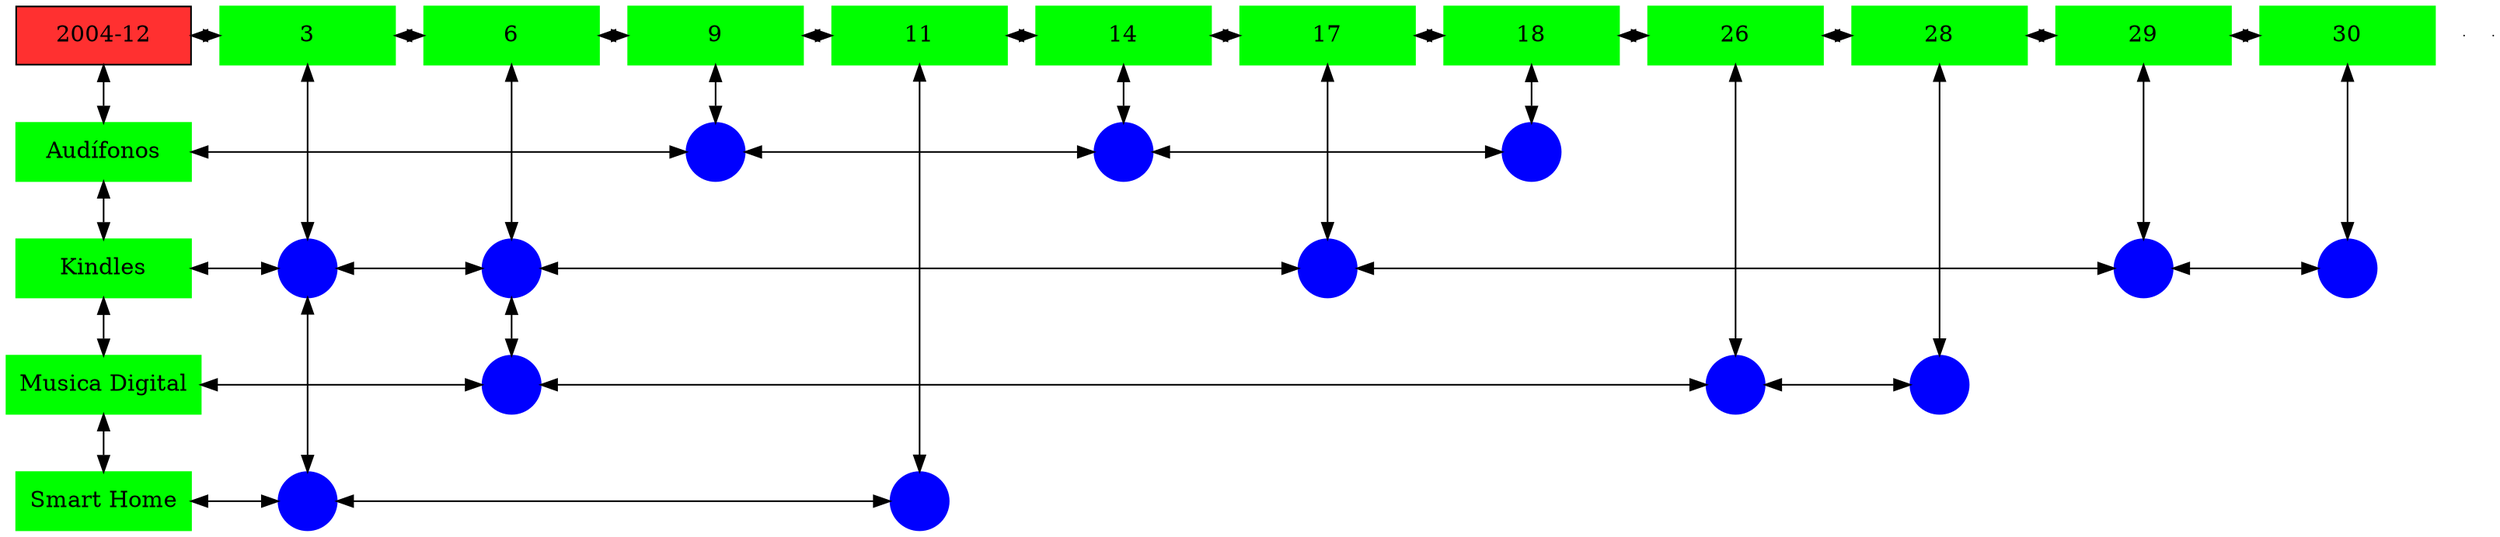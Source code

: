 digraph G{
node[shape="box"];
nodeMt[ label = "2004-12", width = 1.5, style = filled, fillcolor = firebrick1, group = 1 ];
e0[ shape = point, width = 0 ];
e1[ shape = point, width = 0 ];
node0xc001e47f40[label="3",color=green,style =filled,width = 1.5 group=3];
nodeMt->node0xc001e47f40[dir="both"];
{rank=same;nodeMt;node0xc001e47f40;}
node0xc002003e50[label="6",color=green,style =filled,width = 1.5 group=6];
node0xc001e47f40->node0xc002003e50[dir="both"];
{rank=same;node0xc001e47f40;node0xc002003e50;}
node0xc001fb3810[label="9",color=green,style =filled,width = 1.5 group=9];
node0xc002003e50->node0xc001fb3810[dir="both"];
{rank=same;node0xc002003e50;node0xc001fb3810;}
node0xc0020f3ae0[label="11",color=green,style =filled,width = 1.5 group=11];
node0xc001fb3810->node0xc0020f3ae0[dir="both"];
{rank=same;node0xc001fb3810;node0xc0020f3ae0;}
node0xc00218f360[label="14",color=green,style =filled,width = 1.5 group=14];
node0xc0020f3ae0->node0xc00218f360[dir="both"];
{rank=same;node0xc0020f3ae0;node0xc00218f360;}
node0xc002272c80[label="17",color=green,style =filled,width = 1.5 group=17];
node0xc00218f360->node0xc002272c80[dir="both"];
{rank=same;node0xc00218f360;node0xc002272c80;}
node0xc00218fd60[label="18",color=green,style =filled,width = 1.5 group=18];
node0xc002272c80->node0xc00218fd60[dir="both"];
{rank=same;node0xc002272c80;node0xc00218fd60;}
node0xc002223cc0[label="26",color=green,style =filled,width = 1.5 group=26];
node0xc00218fd60->node0xc002223cc0[dir="both"];
{rank=same;node0xc00218fd60;node0xc002223cc0;}
node0xc00224c9b0[label="28",color=green,style =filled,width = 1.5 group=28];
node0xc002223cc0->node0xc00224c9b0[dir="both"];
{rank=same;node0xc002223cc0;node0xc00224c9b0;}
node0xc002308c80[label="29",color=green,style =filled,width = 1.5 group=29];
node0xc00224c9b0->node0xc002308c80[dir="both"];
{rank=same;node0xc00224c9b0;node0xc002308c80;}
node0xc001edbd60[label="30",color=green,style =filled,width = 1.5 group=30];
node0xc002308c80->node0xc001edbd60[dir="both"];
{rank=same;node0xc002308c80;node0xc001edbd60;}
node0xc001fb37c0[label="Audífonos",color=green,style =filled width = 1.5 group=1];
node0xc001fb4e80[label="",color=blue,style =filled, width = 0.5 group=9 shape=circle];
node0xc001fb37c0->node0xc001fb4e80[dir="both"];
{rank=same;node0xc001fb37c0;node0xc001fb4e80;}
node0xc002198600[label="",color=blue,style =filled, width = 0.5 group=14 shape=circle];
node0xc001fb4e80->node0xc002198600[dir="both"];
{rank=same;node0xc002198600;node0xc001fb4e80;}
node0xc002198f00[label="",color=blue,style =filled, width = 0.5 group=18 shape=circle];
node0xc002198600->node0xc002198f00[dir="both"];
{rank=same;node0xc002198f00;node0xc002198600;}
node0xc001e47ef0[label="Kindles",color=green,style =filled width = 1.5 group=1];
node0xc001e45380[label="",color=blue,style =filled, width = 0.5 group=3 shape=circle];
node0xc001e47ef0->node0xc001e45380[dir="both"];
{rank=same;node0xc001e47ef0;node0xc001e45380;}
node0xc0020bdc00[label="",color=blue,style =filled, width = 0.5 group=6 shape=circle];
node0xc001e45380->node0xc0020bdc00[dir="both"];
{rank=same;node0xc0020bdc00;node0xc001e45380;}
node0xc002270c80[label="",color=blue,style =filled, width = 0.5 group=17 shape=circle];
node0xc0020bdc00->node0xc002270c80[dir="both"];
{rank=same;node0xc002270c80;node0xc0020bdc00;}
node0xc002305080[label="",color=blue,style =filled, width = 0.5 group=29 shape=circle];
node0xc002270c80->node0xc002305080[dir="both"];
{rank=same;node0xc002305080;node0xc002270c80;}
node0xc001ed3f00[label="",color=blue,style =filled, width = 0.5 group=30 shape=circle];
node0xc002305080->node0xc001ed3f00[dir="both"];
{rank=same;node0xc001ed3f00;node0xc002305080;}
node0xc002003e00[label="Musica Digital",color=green,style =filled width = 1.5 group=1];
node0xc00200c500[label="",color=blue,style =filled, width = 0.5 group=6 shape=circle];
node0xc002003e00->node0xc00200c500[dir="both"];
{rank=same;node0xc002003e00;node0xc00200c500;}
node0xc002232c00[label="",color=blue,style =filled, width = 0.5 group=26 shape=circle];
node0xc00200c500->node0xc002232c00[dir="both"];
{rank=same;node0xc002232c00;node0xc00200c500;}
node0xc002247200[label="",color=blue,style =filled, width = 0.5 group=28 shape=circle];
node0xc002232c00->node0xc002247200[dir="both"];
{rank=same;node0xc002247200;node0xc002232c00;}
node0xc0020f3a90[label="Smart Home",color=green,style =filled width = 1.5 group=1];
node0xc002287080[label="",color=blue,style =filled, width = 0.5 group=3 shape=circle];
node0xc0020f3a90->node0xc002287080[dir="both"];
{rank=same;node0xc0020f3a90;node0xc002287080;}
node0xc0020fe480[label="",color=blue,style =filled, width = 0.5 group=11 shape=circle];
node0xc002287080->node0xc0020fe480[dir="both"];
{rank=same;node0xc0020fe480;node0xc002287080;}
node0xc001e47f40->node0xc001e45380[dir="both"];
node0xc001e45380->node0xc002287080[dir="both"];
node0xc002003e50->node0xc0020bdc00[dir="both"];
node0xc0020bdc00->node0xc00200c500[dir="both"];
node0xc001fb3810->node0xc001fb4e80[dir="both"];
node0xc0020f3ae0->node0xc0020fe480[dir="both"];
node0xc00218f360->node0xc002198600[dir="both"];
node0xc002272c80->node0xc002270c80[dir="both"];
node0xc00218fd60->node0xc002198f00[dir="both"];
node0xc002223cc0->node0xc002232c00[dir="both"];
node0xc00224c9b0->node0xc002247200[dir="both"];
node0xc002308c80->node0xc002305080[dir="both"];
node0xc001edbd60->node0xc001ed3f00[dir="both"];
nodeMt->node0xc001fb37c0[dir="both"];
node0xc001fb37c0->node0xc001e47ef0[dir="both"];
node0xc001e47ef0->node0xc002003e00[dir="both"];
node0xc002003e00->node0xc0020f3a90[dir="both"];
}
